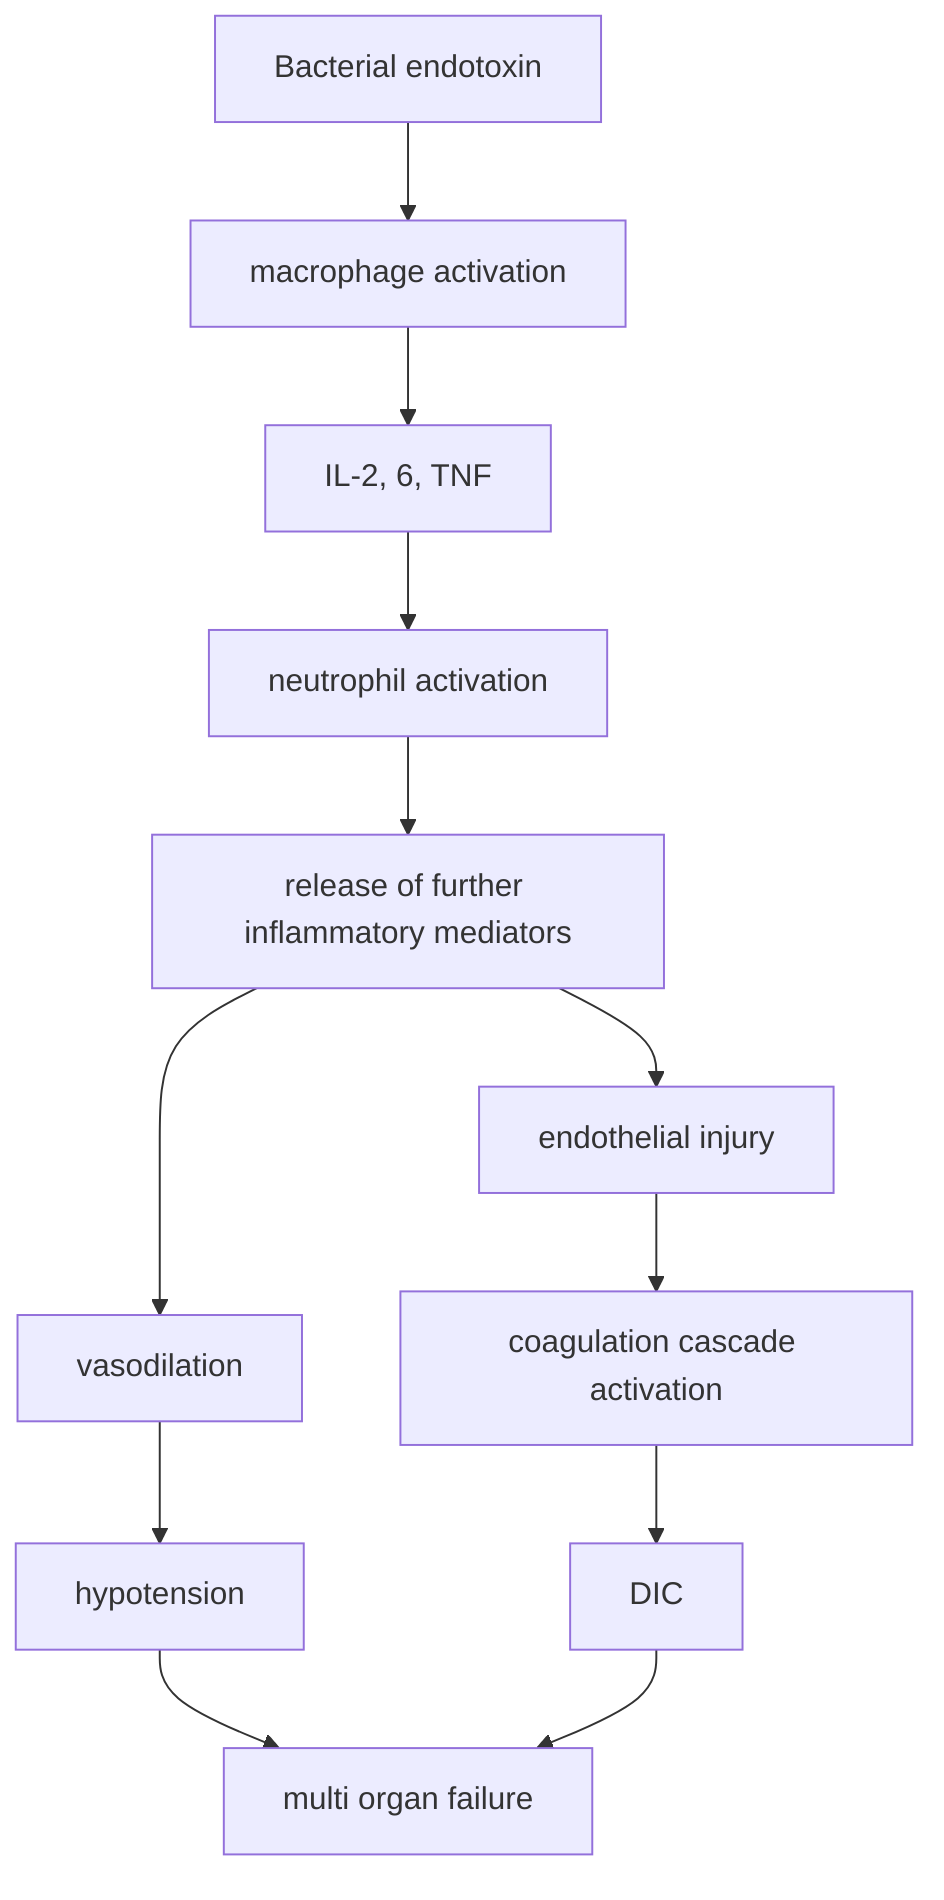 graph TB
A[Bacterial endotoxin]-->B[macrophage activation]
B-->C[IL-2, 6, TNF]
C-->D[neutrophil activation]
D-->E[release of further inflammatory mediators]
E-->F[vasodilation]
F-->K[hypotension]
E-->N[endothelial injury]
N-->I[coagulation cascade activation]
I-->J[DIC]
K-->L[multi organ failure]
J-->L